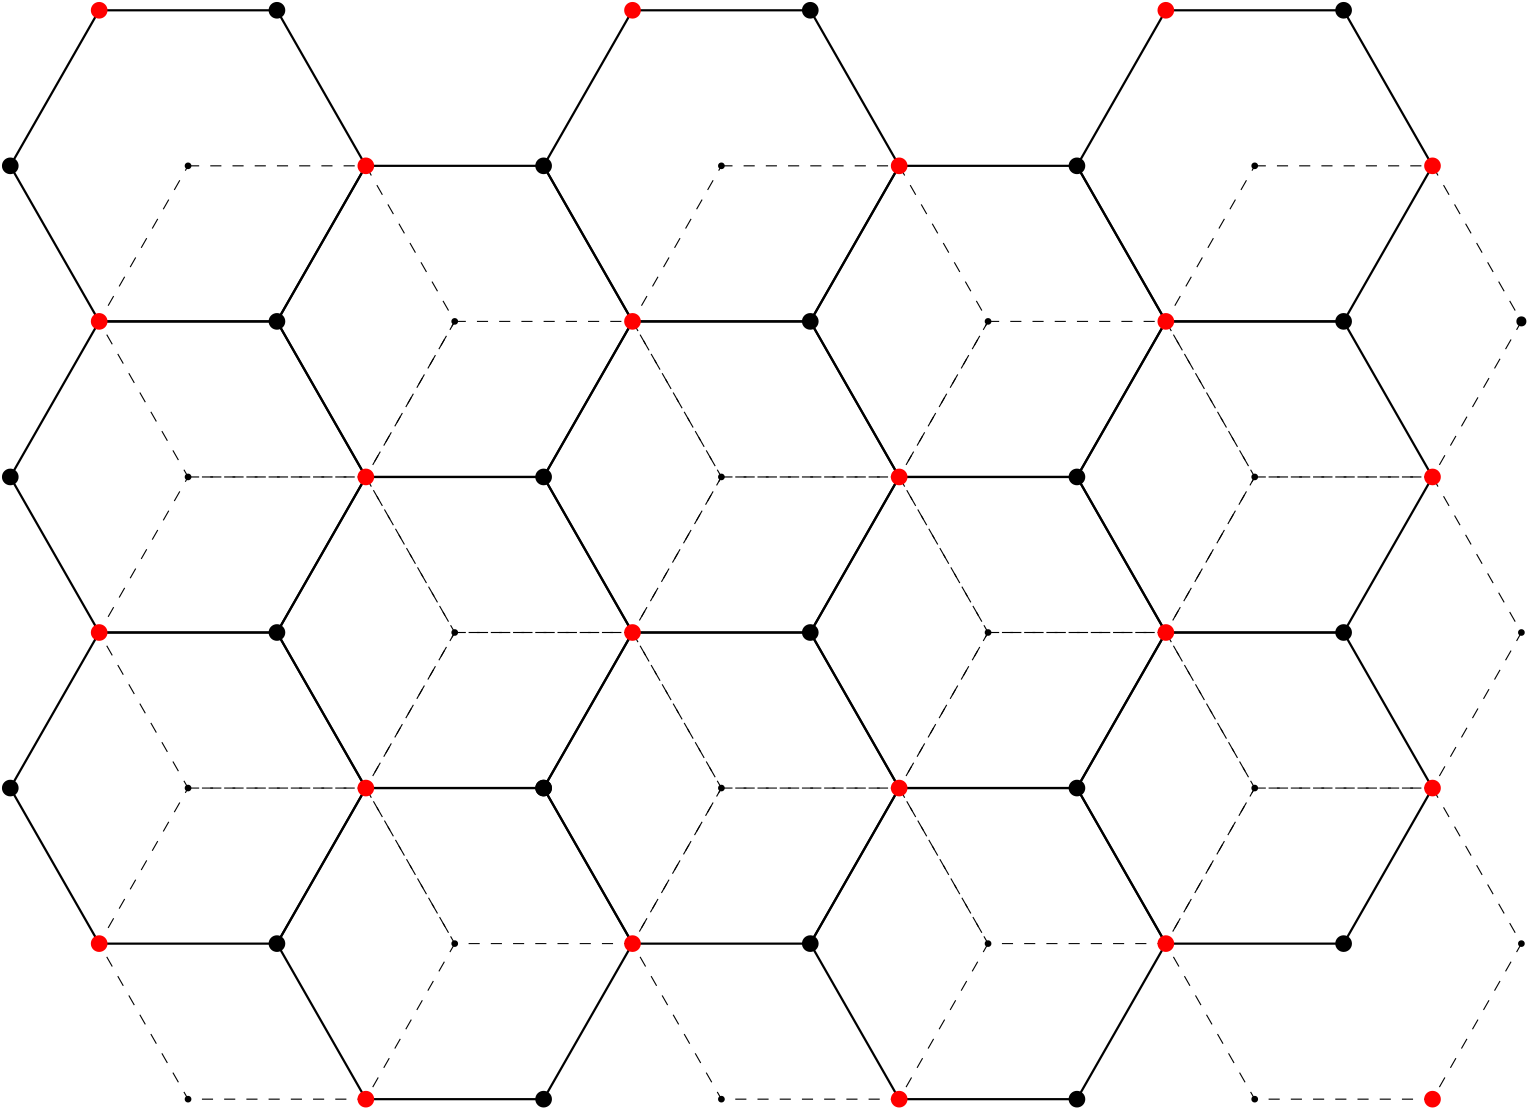 <?xml version="1.0"?>
<!DOCTYPE ipe SYSTEM "ipe.dtd">
<ipe version="70005" creator="Ipe 7.1.5">
<info created="D:20141018181736" modified="D:20141019120319"/>
<ipestyle name="basic">
<symbol name="arrow/arc(spx)">
<path stroke="sym-stroke" fill="sym-stroke" pen="sym-pen">
0 0 m
-1 0.333 l
-1 -0.333 l
h
</path>
</symbol>
<symbol name="arrow/farc(spx)">
<path stroke="sym-stroke" fill="white" pen="sym-pen">
0 0 m
-1 0.333 l
-1 -0.333 l
h
</path>
</symbol>
<symbol name="mark/circle(sx)" transformations="translations">
<path fill="sym-stroke">
0.6 0 0 0.6 0 0 e
0.4 0 0 0.4 0 0 e
</path>
</symbol>
<symbol name="mark/disk(sx)" transformations="translations">
<path fill="sym-stroke">
0.6 0 0 0.6 0 0 e
</path>
</symbol>
<symbol name="mark/fdisk(sfx)" transformations="translations">
<group>
<path fill="sym-fill">
0.5 0 0 0.5 0 0 e
</path>
<path fill="sym-stroke" fillrule="eofill">
0.6 0 0 0.6 0 0 e
0.4 0 0 0.4 0 0 e
</path>
</group>
</symbol>
<symbol name="mark/box(sx)" transformations="translations">
<path fill="sym-stroke" fillrule="eofill">
-0.6 -0.6 m
0.6 -0.6 l
0.6 0.6 l
-0.6 0.6 l
h
-0.4 -0.4 m
0.4 -0.4 l
0.4 0.4 l
-0.4 0.4 l
h
</path>
</symbol>
<symbol name="mark/square(sx)" transformations="translations">
<path fill="sym-stroke">
-0.6 -0.6 m
0.6 -0.6 l
0.6 0.6 l
-0.6 0.6 l
h
</path>
</symbol>
<symbol name="mark/fsquare(sfx)" transformations="translations">
<group>
<path fill="sym-fill">
-0.5 -0.5 m
0.5 -0.5 l
0.5 0.5 l
-0.5 0.5 l
h
</path>
<path fill="sym-stroke" fillrule="eofill">
-0.6 -0.6 m
0.6 -0.6 l
0.6 0.6 l
-0.6 0.6 l
h
-0.4 -0.4 m
0.4 -0.4 l
0.4 0.4 l
-0.4 0.4 l
h
</path>
</group>
</symbol>
<symbol name="mark/cross(sx)" transformations="translations">
<group>
<path fill="sym-stroke">
-0.43 -0.57 m
0.57 0.43 l
0.43 0.57 l
-0.57 -0.43 l
h
</path>
<path fill="sym-stroke">
-0.43 0.57 m
0.57 -0.43 l
0.43 -0.57 l
-0.57 0.43 l
h
</path>
</group>
</symbol>
<symbol name="arrow/fnormal(spx)">
<path stroke="sym-stroke" fill="white" pen="sym-pen">
0 0 m
-1 0.333 l
-1 -0.333 l
h
</path>
</symbol>
<symbol name="arrow/pointed(spx)">
<path stroke="sym-stroke" fill="sym-stroke" pen="sym-pen">
0 0 m
-1 0.333 l
-0.8 0 l
-1 -0.333 l
h
</path>
</symbol>
<symbol name="arrow/fpointed(spx)">
<path stroke="sym-stroke" fill="white" pen="sym-pen">
0 0 m
-1 0.333 l
-0.8 0 l
-1 -0.333 l
h
</path>
</symbol>
<symbol name="arrow/linear(spx)">
<path stroke="sym-stroke" pen="sym-pen">
-1 0.333 m
0 0 l
-1 -0.333 l
</path>
</symbol>
<symbol name="arrow/fdouble(spx)">
<path stroke="sym-stroke" fill="white" pen="sym-pen">
0 0 m
-1 0.333 l
-1 -0.333 l
h
-1 0 m
-2 0.333 l
-2 -0.333 l
h
</path>
</symbol>
<symbol name="arrow/double(spx)">
<path stroke="sym-stroke" fill="sym-stroke" pen="sym-pen">
0 0 m
-1 0.333 l
-1 -0.333 l
h
-1 0 m
-2 0.333 l
-2 -0.333 l
h
</path>
</symbol>
<pen name="heavier" value="0.8"/>
<pen name="fat" value="1.2"/>
<pen name="ultrafat" value="2"/>
<symbolsize name="large" value="5"/>
<symbolsize name="small" value="2"/>
<symbolsize name="tiny" value="1.1"/>
<arrowsize name="large" value="10"/>
<arrowsize name="small" value="5"/>
<arrowsize name="tiny" value="3"/>
<color name="red" value="1 0 0"/>
<color name="green" value="0 1 0"/>
<color name="blue" value="0 0 1"/>
<color name="yellow" value="1 1 0"/>
<color name="orange" value="1 0.647 0"/>
<color name="gold" value="1 0.843 0"/>
<color name="purple" value="0.627 0.125 0.941"/>
<color name="gray" value="0.745"/>
<color name="brown" value="0.647 0.165 0.165"/>
<color name="navy" value="0 0 0.502"/>
<color name="pink" value="1 0.753 0.796"/>
<color name="seagreen" value="0.18 0.545 0.341"/>
<color name="turquoise" value="0.251 0.878 0.816"/>
<color name="violet" value="0.933 0.51 0.933"/>
<color name="darkblue" value="0 0 0.545"/>
<color name="darkcyan" value="0 0.545 0.545"/>
<color name="darkgray" value="0.663"/>
<color name="darkgreen" value="0 0.392 0"/>
<color name="darkmagenta" value="0.545 0 0.545"/>
<color name="darkorange" value="1 0.549 0"/>
<color name="darkred" value="0.545 0 0"/>
<color name="lightblue" value="0.678 0.847 0.902"/>
<color name="lightcyan" value="0.878 1 1"/>
<color name="lightgray" value="0.827"/>
<color name="lightgreen" value="0.565 0.933 0.565"/>
<color name="lightyellow" value="1 1 0.878"/>
<dashstyle name="dashed" value="[4] 0"/>
<dashstyle name="dotted" value="[1 3] 0"/>
<dashstyle name="dash dotted" value="[4 2 1 2] 0"/>
<dashstyle name="dash dot dotted" value="[4 2 1 2 1 2] 0"/>
<textsize name="large" value="\large"/>
<textsize name="small" value="\small"/>
<textsize name="tiny" value="\tiny"/>
<textsize name="Large" value="\Large"/>
<textsize name="LARGE" value="\LARGE"/>
<textsize name="huge" value="\huge"/>
<textsize name="Huge" value="\Huge"/>
<textsize name="footnote" value="\footnotesize"/>
<textstyle name="center" begin="\begin{center}" end="\end{center}"/>
<textstyle name="itemize" begin="\begin{itemize}" end="\end{itemize}"/>
<textstyle name="item" begin="\begin{itemize}\item{}" end="\end{itemize}"/>
<gridsize name="4 pts" value="4"/>
<gridsize name="8 pts (~3 mm)" value="8"/>
<gridsize name="16 pts (~6 mm)" value="16"/>
<gridsize name="32 pts (~12 mm)" value="32"/>
<gridsize name="10 pts (~3.5 mm)" value="10"/>
<gridsize name="20 pts (~7 mm)" value="20"/>
<gridsize name="14 pts (~5 mm)" value="14"/>
<gridsize name="28 pts (~10 mm)" value="28"/>
<gridsize name="56 pts (~20 mm)" value="56"/>
<anglesize name="90 deg" value="90"/>
<anglesize name="60 deg" value="60"/>
<anglesize name="45 deg" value="45"/>
<anglesize name="30 deg" value="30"/>
<anglesize name="22.5 deg" value="22.5"/>
<tiling name="falling" angle="-60" step="4" width="1"/>
<tiling name="rising" angle="30" step="4" width="1"/>
</ipestyle>
<page>
<layer name="alpha"/>
<view layers="alpha" active="alpha"/>
<path layer="alpha" matrix="1 0 0 1 -56 24" stroke="black" pen="heavier">
288 632 m
352 632 l
384 576 l
352 520 l
288 520 l
256 576 l
256 576 l
h
</path>
<path matrix="1 0 0 1 40 80" stroke="black" pen="heavier">
288 632 m
352 632 l
384 576 l
352 520 l
288 520 l
256 576 l
256 576 l
h
</path>
<path matrix="1 0 0 1 40 -32" stroke="black" pen="heavier">
288 632 m
352 632 l
384 576 l
352 520 l
288 520 l
256 576 l
256 576 l
h
</path>
<path matrix="1 0 0 1 -56 -88" stroke="black" pen="heavier">
288 632 m
352 632 l
384 576 l
352 520 l
288 520 l
256 576 l
256 576 l
h
</path>
<path matrix="1 0 0 1 -152 -32" stroke="black" pen="heavier">
288 632 m
352 632 l
384 576 l
352 520 l
288 520 l
256 576 l
256 576 l
h
</path>
<path matrix="1 0 0 1 -152 80" stroke="black" pen="heavier">
288 632 m
352 632 l
384 576 l
352 520 l
288 520 l
256 576 l
256 576 l
h
</path>
<path matrix="1 0 0 1 -56 136" stroke="black" pen="heavier">
288 632 m
352 632 l
384 576 l
352 520 l
288 520 l
256 576 l
256 576 l
h
</path>
<path matrix="1 0 0 1 136 24" stroke="black" pen="heavier">
288 632 m
352 632 l
384 576 l
352 520 l
288 520 l
256 576 l
256 576 l
h
</path>
<path matrix="1 0 0 1 -248 24" stroke="black" pen="heavier">
288 632 m
352 632 l
384 576 l
352 520 l
288 520 l
256 576 l
256 576 l
h
</path>
<path matrix="1 0 0 1 -248 136" stroke="black" pen="heavier">
288 632 m
352 632 l
384 576 l
352 520 l
288 520 l
256 576 l
256 576 l
h
</path>
<path matrix="1 0 0 1 -248 -88" stroke="black" pen="heavier">
288 632 m
352 632 l
384 576 l
352 520 l
288 520 l
256 576 l
256 576 l
h
</path>
<path matrix="1 0 0 1 -152 -144" stroke="black" pen="heavier">
288 632 m
352 632 l
384 576 l
352 520 l
288 520 l
256 576 l
256 576 l
h
</path>
<path matrix="1 0 0 1 40 -144" stroke="black" pen="heavier">
288 632 m
352 632 l
384 576 l
352 520 l
288 520 l
256 576 l
256 576 l
h
</path>
<path matrix="1 0 0 1 136 -88" stroke="black" pen="heavier">
288 632 m
352 632 l
384 576 l
352 520 l
288 520 l
256 576 l
256 576 l
h
</path>
<path matrix="1 0 0 1 136 136" stroke="black" pen="heavier">
288 632 m
352 632 l
384 576 l
352 520 l
288 520 l
256 576 l
256 576 l
h
</path>
<path matrix="1 0 0 1 -24 -32" stroke="black" dash="dashed">
288 632 m
352 632 l
384 576 l
352 520 l
288 520 l
256 576 l
256 576 l
h
</path>
<path matrix="1 0 0 1 72 24" stroke="black" dash="dashed">
288 632 m
352 632 l
384 576 l
352 520 l
288 520 l
256 576 l
256 576 l
h
</path>
<path matrix="1 0 0 1 72 -88" stroke="black" dash="dashed">
288 632 m
352 632 l
384 576 l
352 520 l
288 520 l
256 576 l
256 576 l
h
</path>
<path matrix="1 0 0 1 -24 -144" stroke="black" dash="dashed">
288 632 m
352 632 l
384 576 l
352 520 l
288 520 l
256 576 l
256 576 l
h
</path>
<path matrix="1 0 0 1 -120 -88" stroke="black" dash="dashed">
288 632 m
352 632 l
384 576 l
352 520 l
288 520 l
256 576 l
256 576 l
h
</path>
<path matrix="1 0 0 1 -120 24" stroke="black" dash="dashed">
288 632 m
352 632 l
384 576 l
352 520 l
288 520 l
256 576 l
256 576 l
h
</path>
<path matrix="1 0 0 1 -24 80" stroke="black" dash="dashed">
288 632 m
352 632 l
384 576 l
352 520 l
288 520 l
256 576 l
256 576 l
h
</path>
<path matrix="1 0 0 1 168 -32" stroke="black" dash="dashed">
288 632 m
352 632 l
384 576 l
352 520 l
288 520 l
256 576 l
256 576 l
h
</path>
<path matrix="1 0 0 1 -216 -32" stroke="black" dash="dashed">
288 632 m
352 632 l
384 576 l
352 520 l
288 520 l
256 576 l
256 576 l
h
</path>
<path matrix="1 0 0 1 -216 80" stroke="black" dash="dashed">
288 632 m
352 632 l
384 576 l
352 520 l
288 520 l
256 576 l
256 576 l
h
</path>
<path matrix="1 0 0 1 -216 -144" stroke="black" dash="dashed">
288 632 m
352 632 l
384 576 l
352 520 l
288 520 l
256 576 l
256 576 l
h
</path>
<path matrix="1 0 0 1 168 -144" stroke="black" dash="dashed">
288 632 m
352 632 l
384 576 l
352 520 l
288 520 l
256 576 l
256 576 l
h
</path>
<path matrix="1 0 0 1 168 80" stroke="black" dash="dashed">
288 632 m
352 632 l
384 576 l
352 520 l
288 520 l
256 576 l
256 576 l
h
</path>
<use name="mark/disk(sx)" pos="104 656" size="large" stroke="black"/>
<use name="mark/disk(sx)" pos="200 600" size="large" stroke="black"/>
<use name="mark/disk(sx)" pos="104 544" size="large" stroke="black"/>
<use name="mark/disk(sx)" pos="200 488" size="large" stroke="black"/>
<use name="mark/disk(sx)" pos="296 544" size="large" stroke="black"/>
<use name="mark/disk(sx)" pos="296 656" size="large" stroke="black"/>
<use name="mark/disk(sx)" pos="392 488" size="large" stroke="black"/>
<use name="mark/disk(sx)" pos="296 432" size="large" stroke="black"/>
<use name="mark/disk(sx)" pos="200 488" size="large" stroke="black"/>
<use name="mark/disk(sx)" pos="104 432" size="large" stroke="black"/>
<use name="mark/disk(sx)" pos="8 488" size="large" stroke="black"/>
<use name="mark/disk(sx)" pos="8 600" size="large" stroke="black"/>
<use name="mark/disk(sx)" pos="8 712" size="large" stroke="black"/>
<use name="mark/disk(sx)" pos="200 712" size="large" stroke="black"/>
<use name="mark/disk(sx)" pos="392 600" size="large" stroke="black"/>
<use name="mark/disk(sx)" pos="392 712" size="large" stroke="black"/>
<use name="mark/disk(sx)" pos="392 376" size="large" stroke="black"/>
<use name="mark/disk(sx)" pos="488 656" size="large" stroke="black"/>
<use name="mark/disk(sx)" pos="488 544" size="large" stroke="black"/>
<use name="mark/disk(sx)" pos="488 432" size="large" stroke="black"/>
<use name="mark/disk(sx)" pos="488 768" size="large" stroke="black"/>
<use name="mark/disk(sx)" pos="200 376" size="small" stroke="black"/>
<use name="mark/disk(sx)" pos="72 712" size="small" stroke="black"/>
<use name="mark/disk(sx)" pos="72 600" size="small" stroke="black"/>
<use name="mark/disk(sx)" pos="168 656" size="small" stroke="black"/>
<use name="mark/disk(sx)" pos="168 544" size="small" stroke="black"/>
<use name="mark/disk(sx)" pos="72 488" size="small" stroke="black"/>
<use name="mark/disk(sx)" pos="72 376" size="small" stroke="black"/>
<use name="mark/disk(sx)" pos="168 432" size="small" stroke="black"/>
<use name="mark/disk(sx)" pos="264 376" size="small" stroke="black"/>
<use name="mark/disk(sx)" pos="264 488" size="small" stroke="black"/>
<use name="mark/disk(sx)" pos="360 432" size="small" stroke="black"/>
<use name="mark/disk(sx)" pos="360 544" size="small" stroke="black"/>
<use name="mark/disk(sx)" pos="264 600" size="small" stroke="black"/>
<use name="mark/disk(sx)" pos="264 712" size="small" stroke="black"/>
<use name="mark/disk(sx)" pos="360 656" size="small" stroke="black"/>
<use name="mark/disk(sx)" pos="456 712" size="small" stroke="black"/>
<use name="mark/disk(sx)" pos="456 600" size="small" stroke="black"/>
<use name="mark/disk(sx)" pos="456 488" size="small" stroke="black"/>
<use name="mark/disk(sx)" pos="456 376" size="small" stroke="black"/>
<use name="mark/disk(sx)" pos="520 376" size="small" stroke="black"/>
<use name="mark/disk(sx)" pos="552 432" size="small" stroke="black"/>
<use name="mark/disk(sx)" pos="552 544" size="small" stroke="black"/>
<use name="mark/disk(sx)" pos="40 544" size="large" stroke="red"/>
<use name="mark/disk(sx)" pos="232 544" size="large" stroke="red"/>
<use name="mark/disk(sx)" pos="424 544" size="large" stroke="red"/>
<use name="mark/disk(sx)" pos="136 488" size="large" stroke="red"/>
<use name="mark/disk(sx)" pos="232 432" size="large" stroke="red"/>
<use name="mark/disk(sx)" pos="424 432" size="large" stroke="red"/>
<use name="mark/disk(sx)" pos="424 656" size="large" stroke="red"/>
<use name="mark/disk(sx)" pos="232 656" size="large" stroke="red"/>
<use name="mark/disk(sx)" pos="136 600" size="large" stroke="red"/>
<use name="mark/disk(sx)" pos="136 712" size="large" stroke="red"/>
<use name="mark/disk(sx)" pos="136 376" size="large" stroke="red"/>
<use name="mark/disk(sx)" pos="328 712" size="large" stroke="red"/>
<use name="mark/disk(sx)" pos="328 600" size="large" stroke="red"/>
<use name="mark/disk(sx)" pos="328 488" size="large" stroke="red"/>
<use name="mark/disk(sx)" pos="328 376" size="large" stroke="red"/>
<use name="mark/disk(sx)" pos="424 768" size="large" stroke="red"/>
<use name="mark/disk(sx)" pos="520 712" size="large" stroke="red"/>
<use name="mark/disk(sx)" pos="520 600" size="large" stroke="red"/>
<use name="mark/disk(sx)" pos="520 488" size="large" stroke="red"/>
<use name="mark/disk(sx)" pos="520 376" size="large" stroke="red"/>
<use name="mark/disk(sx)" pos="552 656" size="normal" stroke="black"/>
<use name="mark/disk(sx)" pos="40 432" size="large" stroke="red"/>
<use name="mark/disk(sx)" pos="40 656" size="large" stroke="red"/>
<use name="mark/disk(sx)" pos="40 768" size="large" stroke="red"/>
<use name="mark/disk(sx)" pos="296 768" size="large" stroke="black"/>
<use name="mark/disk(sx)" pos="104 768" size="large" stroke="black"/>
<use name="mark/disk(sx)" pos="200 376" size="large" stroke="black"/>
<use name="mark/disk(sx)" pos="232 768" size="large" stroke="red"/>
</page>
</ipe>
